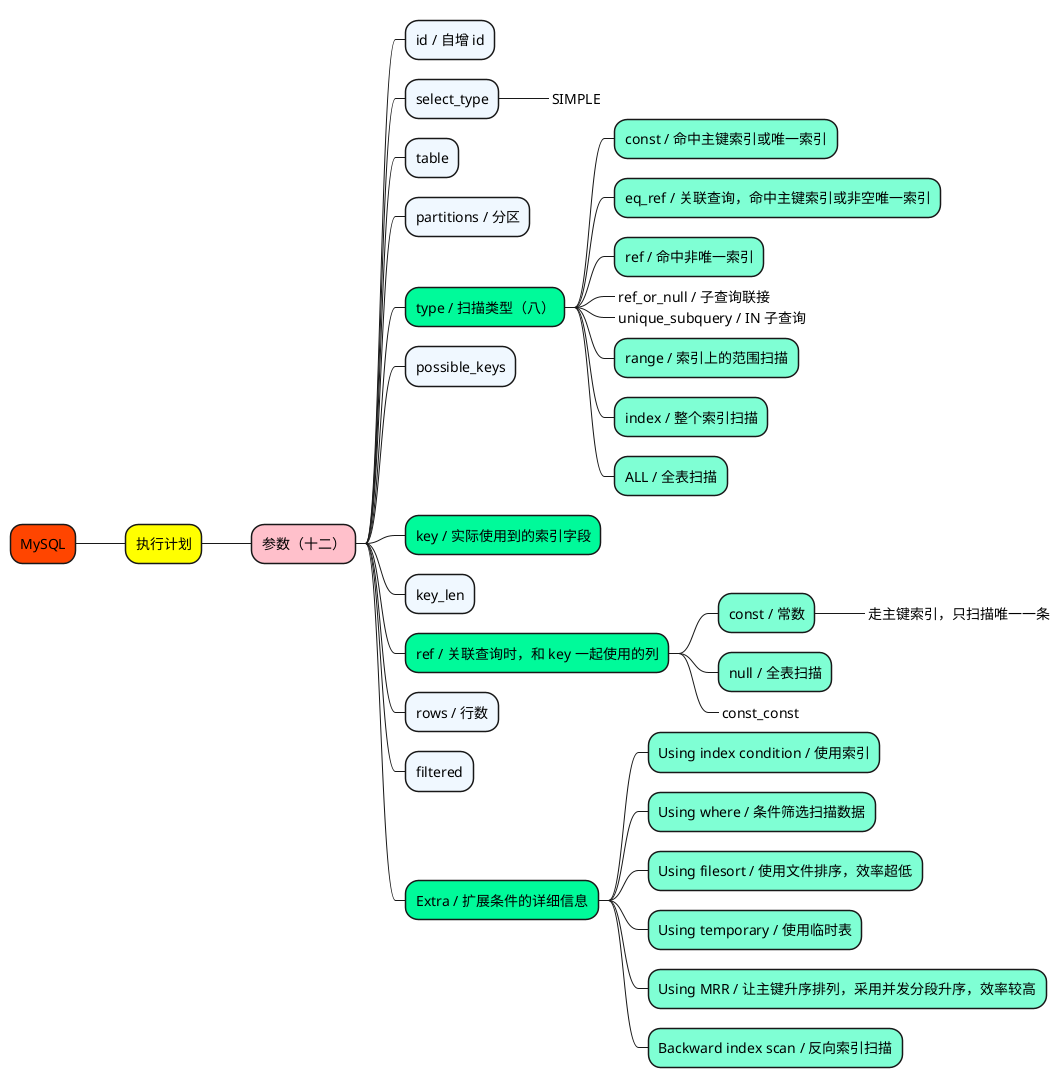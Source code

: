 @startmindmap

+[#OrangeRed] MySQL

++[#yellow] 执行计划

+++[#Pink] 参数（十二）
++++[#AliceBlue] id / 自增 id
++++[#AliceBlue] select_type
+++++_ SIMPLE
++++[#AliceBlue] table
++++[#AliceBlue] partitions / 分区

++++[#MediumSpringGreen] type / 扫描类型（八）
+++++[#Aquamarine] const / 命中主键索引或唯一索引
+++++[#Aquamarine] eq_ref / 关联查询，命中主键索引或非空唯一索引
+++++[#Aquamarine] ref / 命中非唯一索引
+++++[#Aquamarine]_ ref_or_null / 子查询联接
+++++[#Aquamarine]_ unique_subquery / IN 子查询
+++++[#Aquamarine] range / 索引上的范围扫描
+++++[#Aquamarine] index / 整个索引扫描
+++++[#Aquamarine] ALL / 全表扫描

++++[#AliceBlue] possible_keys

++++[#MediumSpringGreen] key / 实际使用到的索引字段

++++[#AliceBlue] key_len

++++[#MediumSpringGreen] ref / 关联查询时，和 key 一起使用的列
+++++[#Aquamarine] const / 常数
++++++[#Aquamarine]_ 走主键索引，只扫描唯一一条
+++++[#Aquamarine] null / 全表扫描
+++++[#Aquamarine]_ const_const

++++[#AliceBlue] rows / 行数
++++[#AliceBlue] filtered

++++[#MediumSpringGreen] Extra / 扩展条件的详细信息
+++++[#Aquamarine] Using index condition / 使用索引
+++++[#Aquamarine] Using where / 条件筛选扫描数据
+++++[#Aquamarine] Using filesort / 使用文件排序，效率超低
+++++[#Aquamarine] Using temporary / 使用临时表
+++++[#Aquamarine] Using MRR / 让主键升序排列，采用并发分段升序，效率较高
+++++[#Aquamarine] Backward index scan / 反向索引扫描


@endmindmap